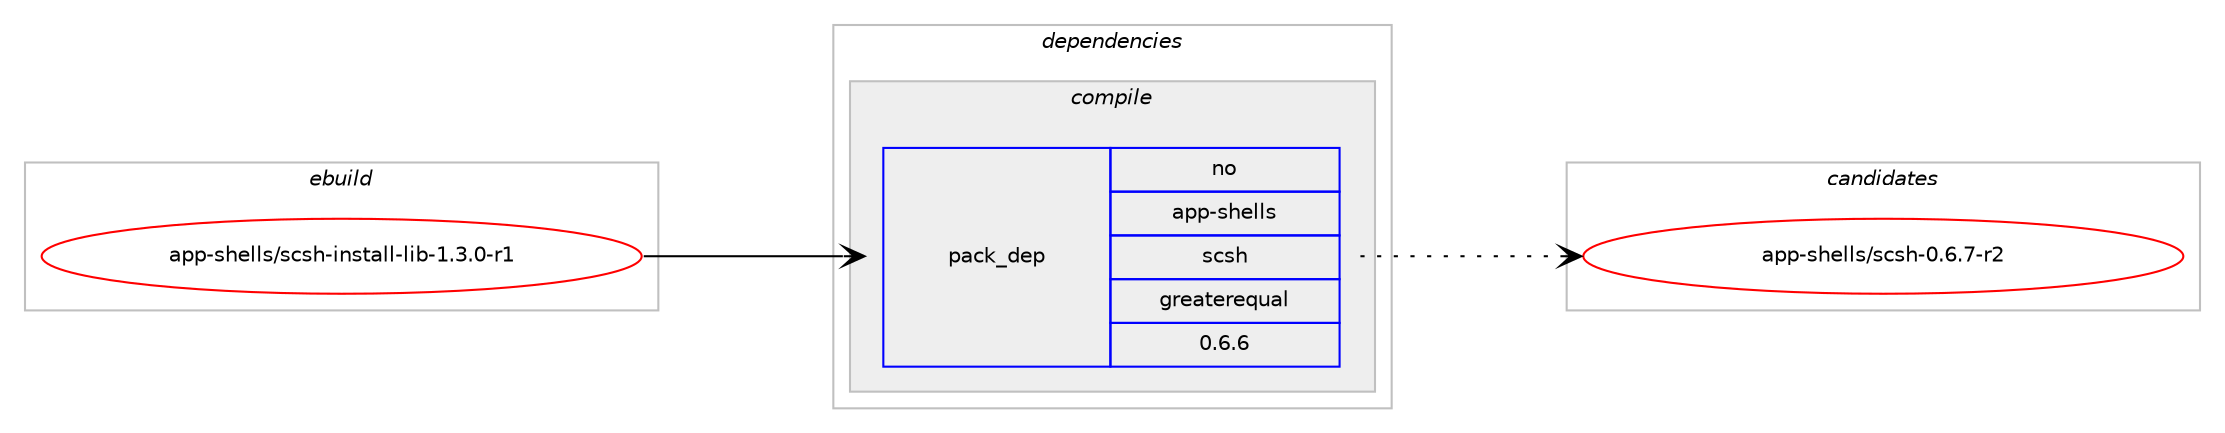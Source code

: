 digraph prolog {

# *************
# Graph options
# *************

newrank=true;
concentrate=true;
compound=true;
graph [rankdir=LR,fontname=Helvetica,fontsize=10,ranksep=1.5];#, ranksep=2.5, nodesep=0.2];
edge  [arrowhead=vee];
node  [fontname=Helvetica,fontsize=10];

# **********
# The ebuild
# **********

subgraph cluster_leftcol {
color=gray;
rank=same;
label=<<i>ebuild</i>>;
id [label="app-shells/scsh-install-lib-1.3.0-r1", color=red, width=4, href="../app-shells/scsh-install-lib-1.3.0-r1.svg"];
}

# ****************
# The dependencies
# ****************

subgraph cluster_midcol {
color=gray;
label=<<i>dependencies</i>>;
subgraph cluster_compile {
fillcolor="#eeeeee";
style=filled;
label=<<i>compile</i>>;
subgraph pack39849 {
dependency55121 [label=<<TABLE BORDER="0" CELLBORDER="1" CELLSPACING="0" CELLPADDING="4" WIDTH="220"><TR><TD ROWSPAN="6" CELLPADDING="30">pack_dep</TD></TR><TR><TD WIDTH="110">no</TD></TR><TR><TD>app-shells</TD></TR><TR><TD>scsh</TD></TR><TR><TD>greaterequal</TD></TR><TR><TD>0.6.6</TD></TR></TABLE>>, shape=none, color=blue];
}
id:e -> dependency55121:w [weight=20,style="solid",arrowhead="vee"];
}
subgraph cluster_compileandrun {
fillcolor="#eeeeee";
style=filled;
label=<<i>compile and run</i>>;
}
subgraph cluster_run {
fillcolor="#eeeeee";
style=filled;
label=<<i>run</i>>;
}
}

# **************
# The candidates
# **************

subgraph cluster_choices {
rank=same;
color=gray;
label=<<i>candidates</i>>;

subgraph choice39849 {
color=black;
nodesep=1;
choice971121124511510410110810811547115991151044548465446554511450 [label="app-shells/scsh-0.6.7-r2", color=red, width=4,href="../app-shells/scsh-0.6.7-r2.svg"];
dependency55121:e -> choice971121124511510410110810811547115991151044548465446554511450:w [style=dotted,weight="100"];
}
}

}
